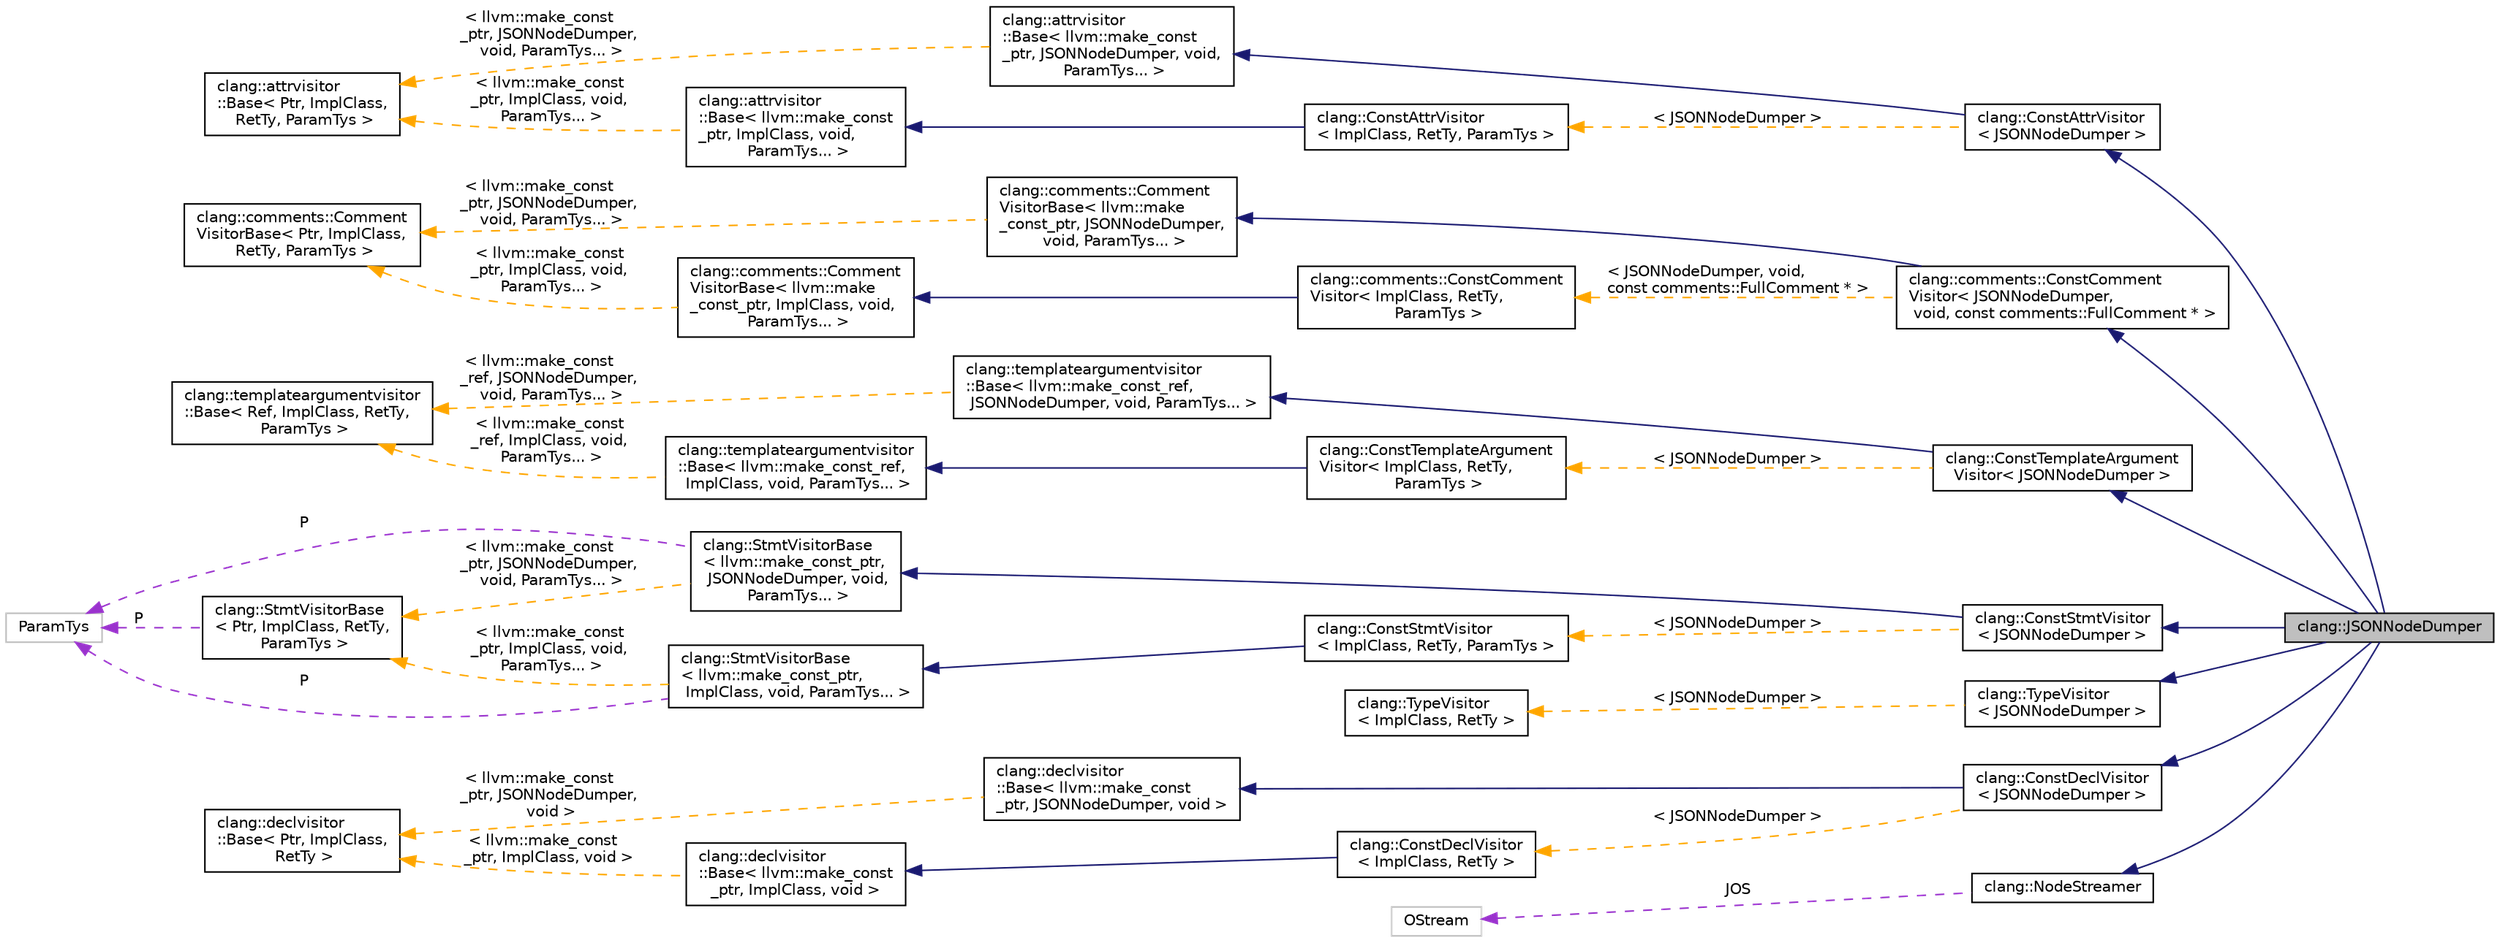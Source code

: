 digraph "clang::JSONNodeDumper"
{
 // LATEX_PDF_SIZE
  bgcolor="transparent";
  edge [fontname="Helvetica",fontsize="10",labelfontname="Helvetica",labelfontsize="10"];
  node [fontname="Helvetica",fontsize="10",shape=record];
  rankdir="LR";
  Node1 [label="clang::JSONNodeDumper",height=0.2,width=0.4,color="black", fillcolor="grey75", style="filled", fontcolor="black",tooltip=" "];
  Node2 -> Node1 [dir="back",color="midnightblue",fontsize="10",style="solid",fontname="Helvetica"];
  Node2 [label="clang::ConstAttrVisitor\l\< JSONNodeDumper \>",height=0.2,width=0.4,color="black",URL="$classclang_1_1ConstAttrVisitor.html",tooltip=" "];
  Node3 -> Node2 [dir="back",color="midnightblue",fontsize="10",style="solid",fontname="Helvetica"];
  Node3 [label="clang::attrvisitor\l::Base\< llvm::make_const\l_ptr, JSONNodeDumper, void,\l ParamTys... \>",height=0.2,width=0.4,color="black",URL="$classclang_1_1attrvisitor_1_1Base.html",tooltip=" "];
  Node4 -> Node3 [dir="back",color="orange",fontsize="10",style="dashed",label=" \< llvm::make_const\l_ptr, JSONNodeDumper,\l void, ParamTys... \>" ,fontname="Helvetica"];
  Node4 [label="clang::attrvisitor\l::Base\< Ptr, ImplClass,\l RetTy, ParamTys \>",height=0.2,width=0.4,color="black",URL="$classclang_1_1attrvisitor_1_1Base.html",tooltip="A simple visitor class that helps create attribute visitors."];
  Node5 -> Node2 [dir="back",color="orange",fontsize="10",style="dashed",label=" \< JSONNodeDumper \>" ,fontname="Helvetica"];
  Node5 [label="clang::ConstAttrVisitor\l\< ImplClass, RetTy, ParamTys \>",height=0.2,width=0.4,color="black",URL="$classclang_1_1ConstAttrVisitor.html",tooltip="A simple visitor class that helps create attribute visitors."];
  Node6 -> Node5 [dir="back",color="midnightblue",fontsize="10",style="solid",fontname="Helvetica"];
  Node6 [label="clang::attrvisitor\l::Base\< llvm::make_const\l_ptr, ImplClass, void,\l ParamTys... \>",height=0.2,width=0.4,color="black",URL="$classclang_1_1attrvisitor_1_1Base.html",tooltip=" "];
  Node4 -> Node6 [dir="back",color="orange",fontsize="10",style="dashed",label=" \< llvm::make_const\l_ptr, ImplClass, void,\l ParamTys... \>" ,fontname="Helvetica"];
  Node7 -> Node1 [dir="back",color="midnightblue",fontsize="10",style="solid",fontname="Helvetica"];
  Node7 [label="clang::comments::ConstComment\lVisitor\< JSONNodeDumper,\l void, const comments::FullComment * \>",height=0.2,width=0.4,color="black",URL="$classclang_1_1comments_1_1ConstCommentVisitor.html",tooltip=" "];
  Node8 -> Node7 [dir="back",color="midnightblue",fontsize="10",style="solid",fontname="Helvetica"];
  Node8 [label="clang::comments::Comment\lVisitorBase\< llvm::make\l_const_ptr, JSONNodeDumper,\l void, ParamTys... \>",height=0.2,width=0.4,color="black",URL="$classclang_1_1comments_1_1CommentVisitorBase.html",tooltip=" "];
  Node9 -> Node8 [dir="back",color="orange",fontsize="10",style="dashed",label=" \< llvm::make_const\l_ptr, JSONNodeDumper,\l void, ParamTys... \>" ,fontname="Helvetica"];
  Node9 [label="clang::comments::Comment\lVisitorBase\< Ptr, ImplClass,\l RetTy, ParamTys \>",height=0.2,width=0.4,color="black",URL="$classclang_1_1comments_1_1CommentVisitorBase.html",tooltip=" "];
  Node10 -> Node7 [dir="back",color="orange",fontsize="10",style="dashed",label=" \< JSONNodeDumper, void,\l const comments::FullComment * \>" ,fontname="Helvetica"];
  Node10 [label="clang::comments::ConstComment\lVisitor\< ImplClass, RetTy,\l ParamTys \>",height=0.2,width=0.4,color="black",URL="$classclang_1_1comments_1_1ConstCommentVisitor.html",tooltip=" "];
  Node11 -> Node10 [dir="back",color="midnightblue",fontsize="10",style="solid",fontname="Helvetica"];
  Node11 [label="clang::comments::Comment\lVisitorBase\< llvm::make\l_const_ptr, ImplClass, void,\l ParamTys... \>",height=0.2,width=0.4,color="black",URL="$classclang_1_1comments_1_1CommentVisitorBase.html",tooltip=" "];
  Node9 -> Node11 [dir="back",color="orange",fontsize="10",style="dashed",label=" \< llvm::make_const\l_ptr, ImplClass, void,\l ParamTys... \>" ,fontname="Helvetica"];
  Node12 -> Node1 [dir="back",color="midnightblue",fontsize="10",style="solid",fontname="Helvetica"];
  Node12 [label="clang::ConstTemplateArgument\lVisitor\< JSONNodeDumper \>",height=0.2,width=0.4,color="black",URL="$classclang_1_1ConstTemplateArgumentVisitor.html",tooltip=" "];
  Node13 -> Node12 [dir="back",color="midnightblue",fontsize="10",style="solid",fontname="Helvetica"];
  Node13 [label="clang::templateargumentvisitor\l::Base\< llvm::make_const_ref,\l JSONNodeDumper, void, ParamTys... \>",height=0.2,width=0.4,color="black",URL="$classclang_1_1templateargumentvisitor_1_1Base.html",tooltip=" "];
  Node14 -> Node13 [dir="back",color="orange",fontsize="10",style="dashed",label=" \< llvm::make_const\l_ref, JSONNodeDumper,\l void, ParamTys... \>" ,fontname="Helvetica"];
  Node14 [label="clang::templateargumentvisitor\l::Base\< Ref, ImplClass, RetTy,\l ParamTys \>",height=0.2,width=0.4,color="black",URL="$classclang_1_1templateargumentvisitor_1_1Base.html",tooltip="A simple visitor class that helps create template argument visitors."];
  Node15 -> Node12 [dir="back",color="orange",fontsize="10",style="dashed",label=" \< JSONNodeDumper \>" ,fontname="Helvetica"];
  Node15 [label="clang::ConstTemplateArgument\lVisitor\< ImplClass, RetTy,\l ParamTys \>",height=0.2,width=0.4,color="black",URL="$classclang_1_1ConstTemplateArgumentVisitor.html",tooltip="A simple visitor class that helps create template argument visitors."];
  Node16 -> Node15 [dir="back",color="midnightblue",fontsize="10",style="solid",fontname="Helvetica"];
  Node16 [label="clang::templateargumentvisitor\l::Base\< llvm::make_const_ref,\l ImplClass, void, ParamTys... \>",height=0.2,width=0.4,color="black",URL="$classclang_1_1templateargumentvisitor_1_1Base.html",tooltip=" "];
  Node14 -> Node16 [dir="back",color="orange",fontsize="10",style="dashed",label=" \< llvm::make_const\l_ref, ImplClass, void,\l ParamTys... \>" ,fontname="Helvetica"];
  Node17 -> Node1 [dir="back",color="midnightblue",fontsize="10",style="solid",fontname="Helvetica"];
  Node17 [label="clang::ConstStmtVisitor\l\< JSONNodeDumper \>",height=0.2,width=0.4,color="black",URL="$classclang_1_1ConstStmtVisitor.html",tooltip=" "];
  Node18 -> Node17 [dir="back",color="midnightblue",fontsize="10",style="solid",fontname="Helvetica"];
  Node18 [label="clang::StmtVisitorBase\l\< llvm::make_const_ptr,\l JSONNodeDumper, void,\l ParamTys... \>",height=0.2,width=0.4,color="black",URL="$classclang_1_1StmtVisitorBase.html",tooltip=" "];
  Node19 -> Node18 [dir="back",color="darkorchid3",fontsize="10",style="dashed",label=" P" ,fontname="Helvetica"];
  Node19 [label="ParamTys",height=0.2,width=0.4,color="grey75",tooltip=" "];
  Node20 -> Node18 [dir="back",color="orange",fontsize="10",style="dashed",label=" \< llvm::make_const\l_ptr, JSONNodeDumper,\l void, ParamTys... \>" ,fontname="Helvetica"];
  Node20 [label="clang::StmtVisitorBase\l\< Ptr, ImplClass, RetTy,\l ParamTys \>",height=0.2,width=0.4,color="black",URL="$classclang_1_1StmtVisitorBase.html",tooltip="StmtVisitorBase - This class implements a simple visitor for Stmt subclasses."];
  Node19 -> Node20 [dir="back",color="darkorchid3",fontsize="10",style="dashed",label=" P" ,fontname="Helvetica"];
  Node21 -> Node17 [dir="back",color="orange",fontsize="10",style="dashed",label=" \< JSONNodeDumper \>" ,fontname="Helvetica"];
  Node21 [label="clang::ConstStmtVisitor\l\< ImplClass, RetTy, ParamTys \>",height=0.2,width=0.4,color="black",URL="$classclang_1_1ConstStmtVisitor.html",tooltip="ConstStmtVisitor - This class implements a simple visitor for Stmt subclasses."];
  Node22 -> Node21 [dir="back",color="midnightblue",fontsize="10",style="solid",fontname="Helvetica"];
  Node22 [label="clang::StmtVisitorBase\l\< llvm::make_const_ptr,\l ImplClass, void, ParamTys... \>",height=0.2,width=0.4,color="black",URL="$classclang_1_1StmtVisitorBase.html",tooltip=" "];
  Node19 -> Node22 [dir="back",color="darkorchid3",fontsize="10",style="dashed",label=" P" ,fontname="Helvetica"];
  Node20 -> Node22 [dir="back",color="orange",fontsize="10",style="dashed",label=" \< llvm::make_const\l_ptr, ImplClass, void,\l ParamTys... \>" ,fontname="Helvetica"];
  Node23 -> Node1 [dir="back",color="midnightblue",fontsize="10",style="solid",fontname="Helvetica"];
  Node23 [label="clang::TypeVisitor\l\< JSONNodeDumper \>",height=0.2,width=0.4,color="black",URL="$classclang_1_1TypeVisitor.html",tooltip=" "];
  Node24 -> Node23 [dir="back",color="orange",fontsize="10",style="dashed",label=" \< JSONNodeDumper \>" ,fontname="Helvetica"];
  Node24 [label="clang::TypeVisitor\l\< ImplClass, RetTy \>",height=0.2,width=0.4,color="black",URL="$classclang_1_1TypeVisitor.html",tooltip="An operation on a type."];
  Node25 -> Node1 [dir="back",color="midnightblue",fontsize="10",style="solid",fontname="Helvetica"];
  Node25 [label="clang::ConstDeclVisitor\l\< JSONNodeDumper \>",height=0.2,width=0.4,color="black",URL="$classclang_1_1ConstDeclVisitor.html",tooltip=" "];
  Node26 -> Node25 [dir="back",color="midnightblue",fontsize="10",style="solid",fontname="Helvetica"];
  Node26 [label="clang::declvisitor\l::Base\< llvm::make_const\l_ptr, JSONNodeDumper, void \>",height=0.2,width=0.4,color="black",URL="$classclang_1_1declvisitor_1_1Base.html",tooltip=" "];
  Node27 -> Node26 [dir="back",color="orange",fontsize="10",style="dashed",label=" \< llvm::make_const\l_ptr, JSONNodeDumper,\l void \>" ,fontname="Helvetica"];
  Node27 [label="clang::declvisitor\l::Base\< Ptr, ImplClass,\l RetTy \>",height=0.2,width=0.4,color="black",URL="$classclang_1_1declvisitor_1_1Base.html",tooltip="A simple visitor class that helps create declaration visitors."];
  Node28 -> Node25 [dir="back",color="orange",fontsize="10",style="dashed",label=" \< JSONNodeDumper \>" ,fontname="Helvetica"];
  Node28 [label="clang::ConstDeclVisitor\l\< ImplClass, RetTy \>",height=0.2,width=0.4,color="black",URL="$classclang_1_1ConstDeclVisitor.html",tooltip="A simple visitor class that helps create declaration visitors."];
  Node29 -> Node28 [dir="back",color="midnightblue",fontsize="10",style="solid",fontname="Helvetica"];
  Node29 [label="clang::declvisitor\l::Base\< llvm::make_const\l_ptr, ImplClass, void \>",height=0.2,width=0.4,color="black",URL="$classclang_1_1declvisitor_1_1Base.html",tooltip=" "];
  Node27 -> Node29 [dir="back",color="orange",fontsize="10",style="dashed",label=" \< llvm::make_const\l_ptr, ImplClass, void \>" ,fontname="Helvetica"];
  Node30 -> Node1 [dir="back",color="midnightblue",fontsize="10",style="solid",fontname="Helvetica"];
  Node30 [label="clang::NodeStreamer",height=0.2,width=0.4,color="black",URL="$classclang_1_1NodeStreamer.html",tooltip=" "];
  Node31 -> Node30 [dir="back",color="darkorchid3",fontsize="10",style="dashed",label=" JOS" ,fontname="Helvetica"];
  Node31 [label="OStream",height=0.2,width=0.4,color="grey75",tooltip=" "];
}
